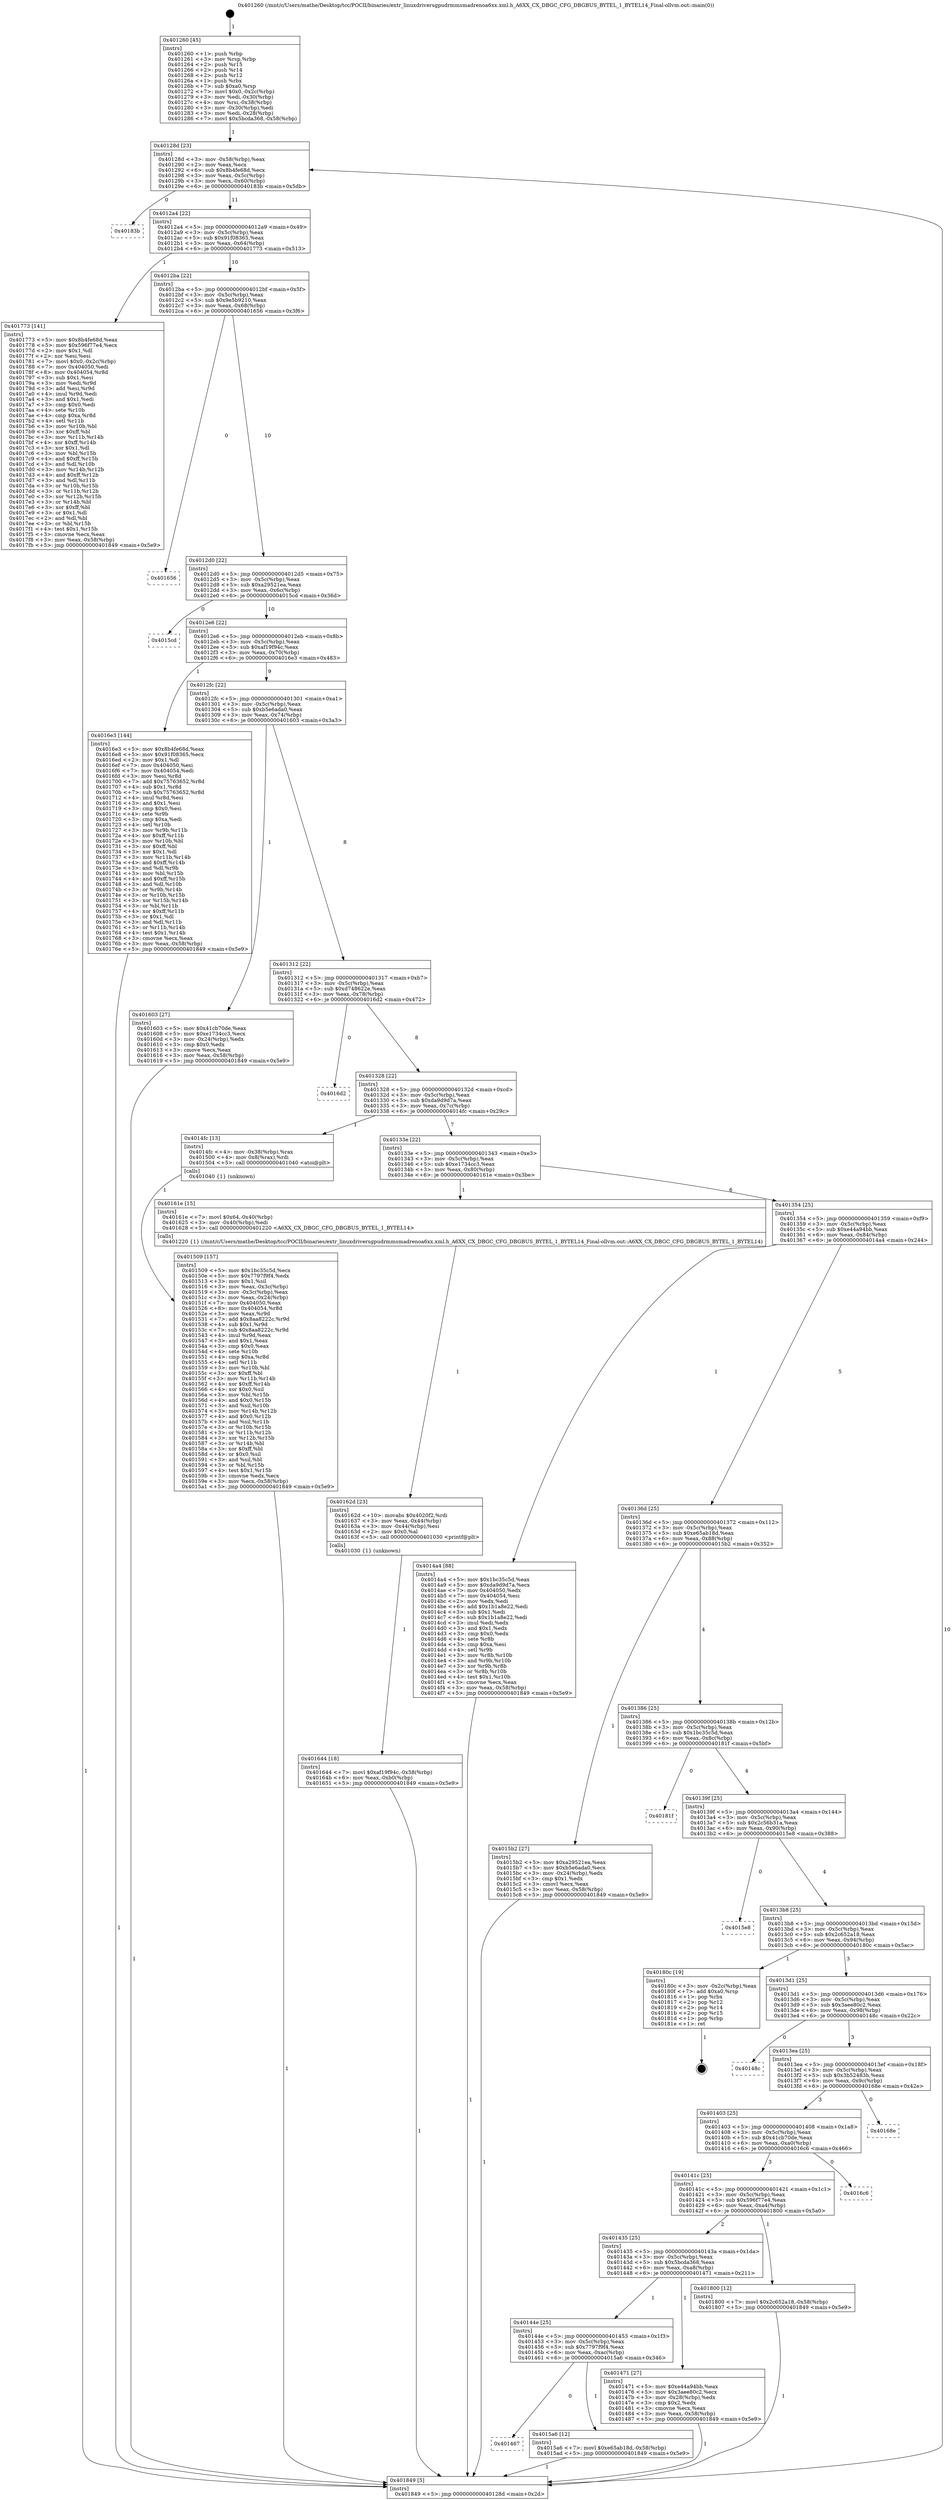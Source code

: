 digraph "0x401260" {
  label = "0x401260 (/mnt/c/Users/mathe/Desktop/tcc/POCII/binaries/extr_linuxdriversgpudrmmsmadrenoa6xx.xml.h_A6XX_CX_DBGC_CFG_DBGBUS_BYTEL_1_BYTEL14_Final-ollvm.out::main(0))"
  labelloc = "t"
  node[shape=record]

  Entry [label="",width=0.3,height=0.3,shape=circle,fillcolor=black,style=filled]
  "0x40128d" [label="{
     0x40128d [23]\l
     | [instrs]\l
     &nbsp;&nbsp;0x40128d \<+3\>: mov -0x58(%rbp),%eax\l
     &nbsp;&nbsp;0x401290 \<+2\>: mov %eax,%ecx\l
     &nbsp;&nbsp;0x401292 \<+6\>: sub $0x8b4fe68d,%ecx\l
     &nbsp;&nbsp;0x401298 \<+3\>: mov %eax,-0x5c(%rbp)\l
     &nbsp;&nbsp;0x40129b \<+3\>: mov %ecx,-0x60(%rbp)\l
     &nbsp;&nbsp;0x40129e \<+6\>: je 000000000040183b \<main+0x5db\>\l
  }"]
  "0x40183b" [label="{
     0x40183b\l
  }", style=dashed]
  "0x4012a4" [label="{
     0x4012a4 [22]\l
     | [instrs]\l
     &nbsp;&nbsp;0x4012a4 \<+5\>: jmp 00000000004012a9 \<main+0x49\>\l
     &nbsp;&nbsp;0x4012a9 \<+3\>: mov -0x5c(%rbp),%eax\l
     &nbsp;&nbsp;0x4012ac \<+5\>: sub $0x91f08365,%eax\l
     &nbsp;&nbsp;0x4012b1 \<+3\>: mov %eax,-0x64(%rbp)\l
     &nbsp;&nbsp;0x4012b4 \<+6\>: je 0000000000401773 \<main+0x513\>\l
  }"]
  Exit [label="",width=0.3,height=0.3,shape=circle,fillcolor=black,style=filled,peripheries=2]
  "0x401773" [label="{
     0x401773 [141]\l
     | [instrs]\l
     &nbsp;&nbsp;0x401773 \<+5\>: mov $0x8b4fe68d,%eax\l
     &nbsp;&nbsp;0x401778 \<+5\>: mov $0x596f77e4,%ecx\l
     &nbsp;&nbsp;0x40177d \<+2\>: mov $0x1,%dl\l
     &nbsp;&nbsp;0x40177f \<+2\>: xor %esi,%esi\l
     &nbsp;&nbsp;0x401781 \<+7\>: movl $0x0,-0x2c(%rbp)\l
     &nbsp;&nbsp;0x401788 \<+7\>: mov 0x404050,%edi\l
     &nbsp;&nbsp;0x40178f \<+8\>: mov 0x404054,%r8d\l
     &nbsp;&nbsp;0x401797 \<+3\>: sub $0x1,%esi\l
     &nbsp;&nbsp;0x40179a \<+3\>: mov %edi,%r9d\l
     &nbsp;&nbsp;0x40179d \<+3\>: add %esi,%r9d\l
     &nbsp;&nbsp;0x4017a0 \<+4\>: imul %r9d,%edi\l
     &nbsp;&nbsp;0x4017a4 \<+3\>: and $0x1,%edi\l
     &nbsp;&nbsp;0x4017a7 \<+3\>: cmp $0x0,%edi\l
     &nbsp;&nbsp;0x4017aa \<+4\>: sete %r10b\l
     &nbsp;&nbsp;0x4017ae \<+4\>: cmp $0xa,%r8d\l
     &nbsp;&nbsp;0x4017b2 \<+4\>: setl %r11b\l
     &nbsp;&nbsp;0x4017b6 \<+3\>: mov %r10b,%bl\l
     &nbsp;&nbsp;0x4017b9 \<+3\>: xor $0xff,%bl\l
     &nbsp;&nbsp;0x4017bc \<+3\>: mov %r11b,%r14b\l
     &nbsp;&nbsp;0x4017bf \<+4\>: xor $0xff,%r14b\l
     &nbsp;&nbsp;0x4017c3 \<+3\>: xor $0x1,%dl\l
     &nbsp;&nbsp;0x4017c6 \<+3\>: mov %bl,%r15b\l
     &nbsp;&nbsp;0x4017c9 \<+4\>: and $0xff,%r15b\l
     &nbsp;&nbsp;0x4017cd \<+3\>: and %dl,%r10b\l
     &nbsp;&nbsp;0x4017d0 \<+3\>: mov %r14b,%r12b\l
     &nbsp;&nbsp;0x4017d3 \<+4\>: and $0xff,%r12b\l
     &nbsp;&nbsp;0x4017d7 \<+3\>: and %dl,%r11b\l
     &nbsp;&nbsp;0x4017da \<+3\>: or %r10b,%r15b\l
     &nbsp;&nbsp;0x4017dd \<+3\>: or %r11b,%r12b\l
     &nbsp;&nbsp;0x4017e0 \<+3\>: xor %r12b,%r15b\l
     &nbsp;&nbsp;0x4017e3 \<+3\>: or %r14b,%bl\l
     &nbsp;&nbsp;0x4017e6 \<+3\>: xor $0xff,%bl\l
     &nbsp;&nbsp;0x4017e9 \<+3\>: or $0x1,%dl\l
     &nbsp;&nbsp;0x4017ec \<+2\>: and %dl,%bl\l
     &nbsp;&nbsp;0x4017ee \<+3\>: or %bl,%r15b\l
     &nbsp;&nbsp;0x4017f1 \<+4\>: test $0x1,%r15b\l
     &nbsp;&nbsp;0x4017f5 \<+3\>: cmovne %ecx,%eax\l
     &nbsp;&nbsp;0x4017f8 \<+3\>: mov %eax,-0x58(%rbp)\l
     &nbsp;&nbsp;0x4017fb \<+5\>: jmp 0000000000401849 \<main+0x5e9\>\l
  }"]
  "0x4012ba" [label="{
     0x4012ba [22]\l
     | [instrs]\l
     &nbsp;&nbsp;0x4012ba \<+5\>: jmp 00000000004012bf \<main+0x5f\>\l
     &nbsp;&nbsp;0x4012bf \<+3\>: mov -0x5c(%rbp),%eax\l
     &nbsp;&nbsp;0x4012c2 \<+5\>: sub $0x9e5b9210,%eax\l
     &nbsp;&nbsp;0x4012c7 \<+3\>: mov %eax,-0x68(%rbp)\l
     &nbsp;&nbsp;0x4012ca \<+6\>: je 0000000000401656 \<main+0x3f6\>\l
  }"]
  "0x401644" [label="{
     0x401644 [18]\l
     | [instrs]\l
     &nbsp;&nbsp;0x401644 \<+7\>: movl $0xaf19f94c,-0x58(%rbp)\l
     &nbsp;&nbsp;0x40164b \<+6\>: mov %eax,-0xb0(%rbp)\l
     &nbsp;&nbsp;0x401651 \<+5\>: jmp 0000000000401849 \<main+0x5e9\>\l
  }"]
  "0x401656" [label="{
     0x401656\l
  }", style=dashed]
  "0x4012d0" [label="{
     0x4012d0 [22]\l
     | [instrs]\l
     &nbsp;&nbsp;0x4012d0 \<+5\>: jmp 00000000004012d5 \<main+0x75\>\l
     &nbsp;&nbsp;0x4012d5 \<+3\>: mov -0x5c(%rbp),%eax\l
     &nbsp;&nbsp;0x4012d8 \<+5\>: sub $0xa29521ea,%eax\l
     &nbsp;&nbsp;0x4012dd \<+3\>: mov %eax,-0x6c(%rbp)\l
     &nbsp;&nbsp;0x4012e0 \<+6\>: je 00000000004015cd \<main+0x36d\>\l
  }"]
  "0x40162d" [label="{
     0x40162d [23]\l
     | [instrs]\l
     &nbsp;&nbsp;0x40162d \<+10\>: movabs $0x4020f2,%rdi\l
     &nbsp;&nbsp;0x401637 \<+3\>: mov %eax,-0x44(%rbp)\l
     &nbsp;&nbsp;0x40163a \<+3\>: mov -0x44(%rbp),%esi\l
     &nbsp;&nbsp;0x40163d \<+2\>: mov $0x0,%al\l
     &nbsp;&nbsp;0x40163f \<+5\>: call 0000000000401030 \<printf@plt\>\l
     | [calls]\l
     &nbsp;&nbsp;0x401030 \{1\} (unknown)\l
  }"]
  "0x4015cd" [label="{
     0x4015cd\l
  }", style=dashed]
  "0x4012e6" [label="{
     0x4012e6 [22]\l
     | [instrs]\l
     &nbsp;&nbsp;0x4012e6 \<+5\>: jmp 00000000004012eb \<main+0x8b\>\l
     &nbsp;&nbsp;0x4012eb \<+3\>: mov -0x5c(%rbp),%eax\l
     &nbsp;&nbsp;0x4012ee \<+5\>: sub $0xaf19f94c,%eax\l
     &nbsp;&nbsp;0x4012f3 \<+3\>: mov %eax,-0x70(%rbp)\l
     &nbsp;&nbsp;0x4012f6 \<+6\>: je 00000000004016e3 \<main+0x483\>\l
  }"]
  "0x401467" [label="{
     0x401467\l
  }", style=dashed]
  "0x4016e3" [label="{
     0x4016e3 [144]\l
     | [instrs]\l
     &nbsp;&nbsp;0x4016e3 \<+5\>: mov $0x8b4fe68d,%eax\l
     &nbsp;&nbsp;0x4016e8 \<+5\>: mov $0x91f08365,%ecx\l
     &nbsp;&nbsp;0x4016ed \<+2\>: mov $0x1,%dl\l
     &nbsp;&nbsp;0x4016ef \<+7\>: mov 0x404050,%esi\l
     &nbsp;&nbsp;0x4016f6 \<+7\>: mov 0x404054,%edi\l
     &nbsp;&nbsp;0x4016fd \<+3\>: mov %esi,%r8d\l
     &nbsp;&nbsp;0x401700 \<+7\>: add $0x75763652,%r8d\l
     &nbsp;&nbsp;0x401707 \<+4\>: sub $0x1,%r8d\l
     &nbsp;&nbsp;0x40170b \<+7\>: sub $0x75763652,%r8d\l
     &nbsp;&nbsp;0x401712 \<+4\>: imul %r8d,%esi\l
     &nbsp;&nbsp;0x401716 \<+3\>: and $0x1,%esi\l
     &nbsp;&nbsp;0x401719 \<+3\>: cmp $0x0,%esi\l
     &nbsp;&nbsp;0x40171c \<+4\>: sete %r9b\l
     &nbsp;&nbsp;0x401720 \<+3\>: cmp $0xa,%edi\l
     &nbsp;&nbsp;0x401723 \<+4\>: setl %r10b\l
     &nbsp;&nbsp;0x401727 \<+3\>: mov %r9b,%r11b\l
     &nbsp;&nbsp;0x40172a \<+4\>: xor $0xff,%r11b\l
     &nbsp;&nbsp;0x40172e \<+3\>: mov %r10b,%bl\l
     &nbsp;&nbsp;0x401731 \<+3\>: xor $0xff,%bl\l
     &nbsp;&nbsp;0x401734 \<+3\>: xor $0x1,%dl\l
     &nbsp;&nbsp;0x401737 \<+3\>: mov %r11b,%r14b\l
     &nbsp;&nbsp;0x40173a \<+4\>: and $0xff,%r14b\l
     &nbsp;&nbsp;0x40173e \<+3\>: and %dl,%r9b\l
     &nbsp;&nbsp;0x401741 \<+3\>: mov %bl,%r15b\l
     &nbsp;&nbsp;0x401744 \<+4\>: and $0xff,%r15b\l
     &nbsp;&nbsp;0x401748 \<+3\>: and %dl,%r10b\l
     &nbsp;&nbsp;0x40174b \<+3\>: or %r9b,%r14b\l
     &nbsp;&nbsp;0x40174e \<+3\>: or %r10b,%r15b\l
     &nbsp;&nbsp;0x401751 \<+3\>: xor %r15b,%r14b\l
     &nbsp;&nbsp;0x401754 \<+3\>: or %bl,%r11b\l
     &nbsp;&nbsp;0x401757 \<+4\>: xor $0xff,%r11b\l
     &nbsp;&nbsp;0x40175b \<+3\>: or $0x1,%dl\l
     &nbsp;&nbsp;0x40175e \<+3\>: and %dl,%r11b\l
     &nbsp;&nbsp;0x401761 \<+3\>: or %r11b,%r14b\l
     &nbsp;&nbsp;0x401764 \<+4\>: test $0x1,%r14b\l
     &nbsp;&nbsp;0x401768 \<+3\>: cmovne %ecx,%eax\l
     &nbsp;&nbsp;0x40176b \<+3\>: mov %eax,-0x58(%rbp)\l
     &nbsp;&nbsp;0x40176e \<+5\>: jmp 0000000000401849 \<main+0x5e9\>\l
  }"]
  "0x4012fc" [label="{
     0x4012fc [22]\l
     | [instrs]\l
     &nbsp;&nbsp;0x4012fc \<+5\>: jmp 0000000000401301 \<main+0xa1\>\l
     &nbsp;&nbsp;0x401301 \<+3\>: mov -0x5c(%rbp),%eax\l
     &nbsp;&nbsp;0x401304 \<+5\>: sub $0xb5e6ada0,%eax\l
     &nbsp;&nbsp;0x401309 \<+3\>: mov %eax,-0x74(%rbp)\l
     &nbsp;&nbsp;0x40130c \<+6\>: je 0000000000401603 \<main+0x3a3\>\l
  }"]
  "0x4015a6" [label="{
     0x4015a6 [12]\l
     | [instrs]\l
     &nbsp;&nbsp;0x4015a6 \<+7\>: movl $0xe65ab18d,-0x58(%rbp)\l
     &nbsp;&nbsp;0x4015ad \<+5\>: jmp 0000000000401849 \<main+0x5e9\>\l
  }"]
  "0x401603" [label="{
     0x401603 [27]\l
     | [instrs]\l
     &nbsp;&nbsp;0x401603 \<+5\>: mov $0x41cb70de,%eax\l
     &nbsp;&nbsp;0x401608 \<+5\>: mov $0xe1734cc3,%ecx\l
     &nbsp;&nbsp;0x40160d \<+3\>: mov -0x24(%rbp),%edx\l
     &nbsp;&nbsp;0x401610 \<+3\>: cmp $0x0,%edx\l
     &nbsp;&nbsp;0x401613 \<+3\>: cmove %ecx,%eax\l
     &nbsp;&nbsp;0x401616 \<+3\>: mov %eax,-0x58(%rbp)\l
     &nbsp;&nbsp;0x401619 \<+5\>: jmp 0000000000401849 \<main+0x5e9\>\l
  }"]
  "0x401312" [label="{
     0x401312 [22]\l
     | [instrs]\l
     &nbsp;&nbsp;0x401312 \<+5\>: jmp 0000000000401317 \<main+0xb7\>\l
     &nbsp;&nbsp;0x401317 \<+3\>: mov -0x5c(%rbp),%eax\l
     &nbsp;&nbsp;0x40131a \<+5\>: sub $0xd748622e,%eax\l
     &nbsp;&nbsp;0x40131f \<+3\>: mov %eax,-0x78(%rbp)\l
     &nbsp;&nbsp;0x401322 \<+6\>: je 00000000004016d2 \<main+0x472\>\l
  }"]
  "0x401509" [label="{
     0x401509 [157]\l
     | [instrs]\l
     &nbsp;&nbsp;0x401509 \<+5\>: mov $0x1bc35c5d,%ecx\l
     &nbsp;&nbsp;0x40150e \<+5\>: mov $0x7797f9f4,%edx\l
     &nbsp;&nbsp;0x401513 \<+3\>: mov $0x1,%sil\l
     &nbsp;&nbsp;0x401516 \<+3\>: mov %eax,-0x3c(%rbp)\l
     &nbsp;&nbsp;0x401519 \<+3\>: mov -0x3c(%rbp),%eax\l
     &nbsp;&nbsp;0x40151c \<+3\>: mov %eax,-0x24(%rbp)\l
     &nbsp;&nbsp;0x40151f \<+7\>: mov 0x404050,%eax\l
     &nbsp;&nbsp;0x401526 \<+8\>: mov 0x404054,%r8d\l
     &nbsp;&nbsp;0x40152e \<+3\>: mov %eax,%r9d\l
     &nbsp;&nbsp;0x401531 \<+7\>: add $0x8aa8222c,%r9d\l
     &nbsp;&nbsp;0x401538 \<+4\>: sub $0x1,%r9d\l
     &nbsp;&nbsp;0x40153c \<+7\>: sub $0x8aa8222c,%r9d\l
     &nbsp;&nbsp;0x401543 \<+4\>: imul %r9d,%eax\l
     &nbsp;&nbsp;0x401547 \<+3\>: and $0x1,%eax\l
     &nbsp;&nbsp;0x40154a \<+3\>: cmp $0x0,%eax\l
     &nbsp;&nbsp;0x40154d \<+4\>: sete %r10b\l
     &nbsp;&nbsp;0x401551 \<+4\>: cmp $0xa,%r8d\l
     &nbsp;&nbsp;0x401555 \<+4\>: setl %r11b\l
     &nbsp;&nbsp;0x401559 \<+3\>: mov %r10b,%bl\l
     &nbsp;&nbsp;0x40155c \<+3\>: xor $0xff,%bl\l
     &nbsp;&nbsp;0x40155f \<+3\>: mov %r11b,%r14b\l
     &nbsp;&nbsp;0x401562 \<+4\>: xor $0xff,%r14b\l
     &nbsp;&nbsp;0x401566 \<+4\>: xor $0x0,%sil\l
     &nbsp;&nbsp;0x40156a \<+3\>: mov %bl,%r15b\l
     &nbsp;&nbsp;0x40156d \<+4\>: and $0x0,%r15b\l
     &nbsp;&nbsp;0x401571 \<+3\>: and %sil,%r10b\l
     &nbsp;&nbsp;0x401574 \<+3\>: mov %r14b,%r12b\l
     &nbsp;&nbsp;0x401577 \<+4\>: and $0x0,%r12b\l
     &nbsp;&nbsp;0x40157b \<+3\>: and %sil,%r11b\l
     &nbsp;&nbsp;0x40157e \<+3\>: or %r10b,%r15b\l
     &nbsp;&nbsp;0x401581 \<+3\>: or %r11b,%r12b\l
     &nbsp;&nbsp;0x401584 \<+3\>: xor %r12b,%r15b\l
     &nbsp;&nbsp;0x401587 \<+3\>: or %r14b,%bl\l
     &nbsp;&nbsp;0x40158a \<+3\>: xor $0xff,%bl\l
     &nbsp;&nbsp;0x40158d \<+4\>: or $0x0,%sil\l
     &nbsp;&nbsp;0x401591 \<+3\>: and %sil,%bl\l
     &nbsp;&nbsp;0x401594 \<+3\>: or %bl,%r15b\l
     &nbsp;&nbsp;0x401597 \<+4\>: test $0x1,%r15b\l
     &nbsp;&nbsp;0x40159b \<+3\>: cmovne %edx,%ecx\l
     &nbsp;&nbsp;0x40159e \<+3\>: mov %ecx,-0x58(%rbp)\l
     &nbsp;&nbsp;0x4015a1 \<+5\>: jmp 0000000000401849 \<main+0x5e9\>\l
  }"]
  "0x4016d2" [label="{
     0x4016d2\l
  }", style=dashed]
  "0x401328" [label="{
     0x401328 [22]\l
     | [instrs]\l
     &nbsp;&nbsp;0x401328 \<+5\>: jmp 000000000040132d \<main+0xcd\>\l
     &nbsp;&nbsp;0x40132d \<+3\>: mov -0x5c(%rbp),%eax\l
     &nbsp;&nbsp;0x401330 \<+5\>: sub $0xda9d9d7a,%eax\l
     &nbsp;&nbsp;0x401335 \<+3\>: mov %eax,-0x7c(%rbp)\l
     &nbsp;&nbsp;0x401338 \<+6\>: je 00000000004014fc \<main+0x29c\>\l
  }"]
  "0x401260" [label="{
     0x401260 [45]\l
     | [instrs]\l
     &nbsp;&nbsp;0x401260 \<+1\>: push %rbp\l
     &nbsp;&nbsp;0x401261 \<+3\>: mov %rsp,%rbp\l
     &nbsp;&nbsp;0x401264 \<+2\>: push %r15\l
     &nbsp;&nbsp;0x401266 \<+2\>: push %r14\l
     &nbsp;&nbsp;0x401268 \<+2\>: push %r12\l
     &nbsp;&nbsp;0x40126a \<+1\>: push %rbx\l
     &nbsp;&nbsp;0x40126b \<+7\>: sub $0xa0,%rsp\l
     &nbsp;&nbsp;0x401272 \<+7\>: movl $0x0,-0x2c(%rbp)\l
     &nbsp;&nbsp;0x401279 \<+3\>: mov %edi,-0x30(%rbp)\l
     &nbsp;&nbsp;0x40127c \<+4\>: mov %rsi,-0x38(%rbp)\l
     &nbsp;&nbsp;0x401280 \<+3\>: mov -0x30(%rbp),%edi\l
     &nbsp;&nbsp;0x401283 \<+3\>: mov %edi,-0x28(%rbp)\l
     &nbsp;&nbsp;0x401286 \<+7\>: movl $0x5bcda368,-0x58(%rbp)\l
  }"]
  "0x4014fc" [label="{
     0x4014fc [13]\l
     | [instrs]\l
     &nbsp;&nbsp;0x4014fc \<+4\>: mov -0x38(%rbp),%rax\l
     &nbsp;&nbsp;0x401500 \<+4\>: mov 0x8(%rax),%rdi\l
     &nbsp;&nbsp;0x401504 \<+5\>: call 0000000000401040 \<atoi@plt\>\l
     | [calls]\l
     &nbsp;&nbsp;0x401040 \{1\} (unknown)\l
  }"]
  "0x40133e" [label="{
     0x40133e [22]\l
     | [instrs]\l
     &nbsp;&nbsp;0x40133e \<+5\>: jmp 0000000000401343 \<main+0xe3\>\l
     &nbsp;&nbsp;0x401343 \<+3\>: mov -0x5c(%rbp),%eax\l
     &nbsp;&nbsp;0x401346 \<+5\>: sub $0xe1734cc3,%eax\l
     &nbsp;&nbsp;0x40134b \<+3\>: mov %eax,-0x80(%rbp)\l
     &nbsp;&nbsp;0x40134e \<+6\>: je 000000000040161e \<main+0x3be\>\l
  }"]
  "0x401849" [label="{
     0x401849 [5]\l
     | [instrs]\l
     &nbsp;&nbsp;0x401849 \<+5\>: jmp 000000000040128d \<main+0x2d\>\l
  }"]
  "0x40161e" [label="{
     0x40161e [15]\l
     | [instrs]\l
     &nbsp;&nbsp;0x40161e \<+7\>: movl $0x64,-0x40(%rbp)\l
     &nbsp;&nbsp;0x401625 \<+3\>: mov -0x40(%rbp),%edi\l
     &nbsp;&nbsp;0x401628 \<+5\>: call 0000000000401220 \<A6XX_CX_DBGC_CFG_DBGBUS_BYTEL_1_BYTEL14\>\l
     | [calls]\l
     &nbsp;&nbsp;0x401220 \{1\} (/mnt/c/Users/mathe/Desktop/tcc/POCII/binaries/extr_linuxdriversgpudrmmsmadrenoa6xx.xml.h_A6XX_CX_DBGC_CFG_DBGBUS_BYTEL_1_BYTEL14_Final-ollvm.out::A6XX_CX_DBGC_CFG_DBGBUS_BYTEL_1_BYTEL14)\l
  }"]
  "0x401354" [label="{
     0x401354 [25]\l
     | [instrs]\l
     &nbsp;&nbsp;0x401354 \<+5\>: jmp 0000000000401359 \<main+0xf9\>\l
     &nbsp;&nbsp;0x401359 \<+3\>: mov -0x5c(%rbp),%eax\l
     &nbsp;&nbsp;0x40135c \<+5\>: sub $0xe44a94bb,%eax\l
     &nbsp;&nbsp;0x401361 \<+6\>: mov %eax,-0x84(%rbp)\l
     &nbsp;&nbsp;0x401367 \<+6\>: je 00000000004014a4 \<main+0x244\>\l
  }"]
  "0x40144e" [label="{
     0x40144e [25]\l
     | [instrs]\l
     &nbsp;&nbsp;0x40144e \<+5\>: jmp 0000000000401453 \<main+0x1f3\>\l
     &nbsp;&nbsp;0x401453 \<+3\>: mov -0x5c(%rbp),%eax\l
     &nbsp;&nbsp;0x401456 \<+5\>: sub $0x7797f9f4,%eax\l
     &nbsp;&nbsp;0x40145b \<+6\>: mov %eax,-0xac(%rbp)\l
     &nbsp;&nbsp;0x401461 \<+6\>: je 00000000004015a6 \<main+0x346\>\l
  }"]
  "0x4014a4" [label="{
     0x4014a4 [88]\l
     | [instrs]\l
     &nbsp;&nbsp;0x4014a4 \<+5\>: mov $0x1bc35c5d,%eax\l
     &nbsp;&nbsp;0x4014a9 \<+5\>: mov $0xda9d9d7a,%ecx\l
     &nbsp;&nbsp;0x4014ae \<+7\>: mov 0x404050,%edx\l
     &nbsp;&nbsp;0x4014b5 \<+7\>: mov 0x404054,%esi\l
     &nbsp;&nbsp;0x4014bc \<+2\>: mov %edx,%edi\l
     &nbsp;&nbsp;0x4014be \<+6\>: add $0x1b1a8e22,%edi\l
     &nbsp;&nbsp;0x4014c4 \<+3\>: sub $0x1,%edi\l
     &nbsp;&nbsp;0x4014c7 \<+6\>: sub $0x1b1a8e22,%edi\l
     &nbsp;&nbsp;0x4014cd \<+3\>: imul %edi,%edx\l
     &nbsp;&nbsp;0x4014d0 \<+3\>: and $0x1,%edx\l
     &nbsp;&nbsp;0x4014d3 \<+3\>: cmp $0x0,%edx\l
     &nbsp;&nbsp;0x4014d6 \<+4\>: sete %r8b\l
     &nbsp;&nbsp;0x4014da \<+3\>: cmp $0xa,%esi\l
     &nbsp;&nbsp;0x4014dd \<+4\>: setl %r9b\l
     &nbsp;&nbsp;0x4014e1 \<+3\>: mov %r8b,%r10b\l
     &nbsp;&nbsp;0x4014e4 \<+3\>: and %r9b,%r10b\l
     &nbsp;&nbsp;0x4014e7 \<+3\>: xor %r9b,%r8b\l
     &nbsp;&nbsp;0x4014ea \<+3\>: or %r8b,%r10b\l
     &nbsp;&nbsp;0x4014ed \<+4\>: test $0x1,%r10b\l
     &nbsp;&nbsp;0x4014f1 \<+3\>: cmovne %ecx,%eax\l
     &nbsp;&nbsp;0x4014f4 \<+3\>: mov %eax,-0x58(%rbp)\l
     &nbsp;&nbsp;0x4014f7 \<+5\>: jmp 0000000000401849 \<main+0x5e9\>\l
  }"]
  "0x40136d" [label="{
     0x40136d [25]\l
     | [instrs]\l
     &nbsp;&nbsp;0x40136d \<+5\>: jmp 0000000000401372 \<main+0x112\>\l
     &nbsp;&nbsp;0x401372 \<+3\>: mov -0x5c(%rbp),%eax\l
     &nbsp;&nbsp;0x401375 \<+5\>: sub $0xe65ab18d,%eax\l
     &nbsp;&nbsp;0x40137a \<+6\>: mov %eax,-0x88(%rbp)\l
     &nbsp;&nbsp;0x401380 \<+6\>: je 00000000004015b2 \<main+0x352\>\l
  }"]
  "0x401471" [label="{
     0x401471 [27]\l
     | [instrs]\l
     &nbsp;&nbsp;0x401471 \<+5\>: mov $0xe44a94bb,%eax\l
     &nbsp;&nbsp;0x401476 \<+5\>: mov $0x3aee80c2,%ecx\l
     &nbsp;&nbsp;0x40147b \<+3\>: mov -0x28(%rbp),%edx\l
     &nbsp;&nbsp;0x40147e \<+3\>: cmp $0x2,%edx\l
     &nbsp;&nbsp;0x401481 \<+3\>: cmovne %ecx,%eax\l
     &nbsp;&nbsp;0x401484 \<+3\>: mov %eax,-0x58(%rbp)\l
     &nbsp;&nbsp;0x401487 \<+5\>: jmp 0000000000401849 \<main+0x5e9\>\l
  }"]
  "0x4015b2" [label="{
     0x4015b2 [27]\l
     | [instrs]\l
     &nbsp;&nbsp;0x4015b2 \<+5\>: mov $0xa29521ea,%eax\l
     &nbsp;&nbsp;0x4015b7 \<+5\>: mov $0xb5e6ada0,%ecx\l
     &nbsp;&nbsp;0x4015bc \<+3\>: mov -0x24(%rbp),%edx\l
     &nbsp;&nbsp;0x4015bf \<+3\>: cmp $0x1,%edx\l
     &nbsp;&nbsp;0x4015c2 \<+3\>: cmovl %ecx,%eax\l
     &nbsp;&nbsp;0x4015c5 \<+3\>: mov %eax,-0x58(%rbp)\l
     &nbsp;&nbsp;0x4015c8 \<+5\>: jmp 0000000000401849 \<main+0x5e9\>\l
  }"]
  "0x401386" [label="{
     0x401386 [25]\l
     | [instrs]\l
     &nbsp;&nbsp;0x401386 \<+5\>: jmp 000000000040138b \<main+0x12b\>\l
     &nbsp;&nbsp;0x40138b \<+3\>: mov -0x5c(%rbp),%eax\l
     &nbsp;&nbsp;0x40138e \<+5\>: sub $0x1bc35c5d,%eax\l
     &nbsp;&nbsp;0x401393 \<+6\>: mov %eax,-0x8c(%rbp)\l
     &nbsp;&nbsp;0x401399 \<+6\>: je 000000000040181f \<main+0x5bf\>\l
  }"]
  "0x401435" [label="{
     0x401435 [25]\l
     | [instrs]\l
     &nbsp;&nbsp;0x401435 \<+5\>: jmp 000000000040143a \<main+0x1da\>\l
     &nbsp;&nbsp;0x40143a \<+3\>: mov -0x5c(%rbp),%eax\l
     &nbsp;&nbsp;0x40143d \<+5\>: sub $0x5bcda368,%eax\l
     &nbsp;&nbsp;0x401442 \<+6\>: mov %eax,-0xa8(%rbp)\l
     &nbsp;&nbsp;0x401448 \<+6\>: je 0000000000401471 \<main+0x211\>\l
  }"]
  "0x40181f" [label="{
     0x40181f\l
  }", style=dashed]
  "0x40139f" [label="{
     0x40139f [25]\l
     | [instrs]\l
     &nbsp;&nbsp;0x40139f \<+5\>: jmp 00000000004013a4 \<main+0x144\>\l
     &nbsp;&nbsp;0x4013a4 \<+3\>: mov -0x5c(%rbp),%eax\l
     &nbsp;&nbsp;0x4013a7 \<+5\>: sub $0x2c56b31a,%eax\l
     &nbsp;&nbsp;0x4013ac \<+6\>: mov %eax,-0x90(%rbp)\l
     &nbsp;&nbsp;0x4013b2 \<+6\>: je 00000000004015e8 \<main+0x388\>\l
  }"]
  "0x401800" [label="{
     0x401800 [12]\l
     | [instrs]\l
     &nbsp;&nbsp;0x401800 \<+7\>: movl $0x2c652a18,-0x58(%rbp)\l
     &nbsp;&nbsp;0x401807 \<+5\>: jmp 0000000000401849 \<main+0x5e9\>\l
  }"]
  "0x4015e8" [label="{
     0x4015e8\l
  }", style=dashed]
  "0x4013b8" [label="{
     0x4013b8 [25]\l
     | [instrs]\l
     &nbsp;&nbsp;0x4013b8 \<+5\>: jmp 00000000004013bd \<main+0x15d\>\l
     &nbsp;&nbsp;0x4013bd \<+3\>: mov -0x5c(%rbp),%eax\l
     &nbsp;&nbsp;0x4013c0 \<+5\>: sub $0x2c652a18,%eax\l
     &nbsp;&nbsp;0x4013c5 \<+6\>: mov %eax,-0x94(%rbp)\l
     &nbsp;&nbsp;0x4013cb \<+6\>: je 000000000040180c \<main+0x5ac\>\l
  }"]
  "0x40141c" [label="{
     0x40141c [25]\l
     | [instrs]\l
     &nbsp;&nbsp;0x40141c \<+5\>: jmp 0000000000401421 \<main+0x1c1\>\l
     &nbsp;&nbsp;0x401421 \<+3\>: mov -0x5c(%rbp),%eax\l
     &nbsp;&nbsp;0x401424 \<+5\>: sub $0x596f77e4,%eax\l
     &nbsp;&nbsp;0x401429 \<+6\>: mov %eax,-0xa4(%rbp)\l
     &nbsp;&nbsp;0x40142f \<+6\>: je 0000000000401800 \<main+0x5a0\>\l
  }"]
  "0x40180c" [label="{
     0x40180c [19]\l
     | [instrs]\l
     &nbsp;&nbsp;0x40180c \<+3\>: mov -0x2c(%rbp),%eax\l
     &nbsp;&nbsp;0x40180f \<+7\>: add $0xa0,%rsp\l
     &nbsp;&nbsp;0x401816 \<+1\>: pop %rbx\l
     &nbsp;&nbsp;0x401817 \<+2\>: pop %r12\l
     &nbsp;&nbsp;0x401819 \<+2\>: pop %r14\l
     &nbsp;&nbsp;0x40181b \<+2\>: pop %r15\l
     &nbsp;&nbsp;0x40181d \<+1\>: pop %rbp\l
     &nbsp;&nbsp;0x40181e \<+1\>: ret\l
  }"]
  "0x4013d1" [label="{
     0x4013d1 [25]\l
     | [instrs]\l
     &nbsp;&nbsp;0x4013d1 \<+5\>: jmp 00000000004013d6 \<main+0x176\>\l
     &nbsp;&nbsp;0x4013d6 \<+3\>: mov -0x5c(%rbp),%eax\l
     &nbsp;&nbsp;0x4013d9 \<+5\>: sub $0x3aee80c2,%eax\l
     &nbsp;&nbsp;0x4013de \<+6\>: mov %eax,-0x98(%rbp)\l
     &nbsp;&nbsp;0x4013e4 \<+6\>: je 000000000040148c \<main+0x22c\>\l
  }"]
  "0x4016c6" [label="{
     0x4016c6\l
  }", style=dashed]
  "0x40148c" [label="{
     0x40148c\l
  }", style=dashed]
  "0x4013ea" [label="{
     0x4013ea [25]\l
     | [instrs]\l
     &nbsp;&nbsp;0x4013ea \<+5\>: jmp 00000000004013ef \<main+0x18f\>\l
     &nbsp;&nbsp;0x4013ef \<+3\>: mov -0x5c(%rbp),%eax\l
     &nbsp;&nbsp;0x4013f2 \<+5\>: sub $0x3b52483b,%eax\l
     &nbsp;&nbsp;0x4013f7 \<+6\>: mov %eax,-0x9c(%rbp)\l
     &nbsp;&nbsp;0x4013fd \<+6\>: je 000000000040168e \<main+0x42e\>\l
  }"]
  "0x401403" [label="{
     0x401403 [25]\l
     | [instrs]\l
     &nbsp;&nbsp;0x401403 \<+5\>: jmp 0000000000401408 \<main+0x1a8\>\l
     &nbsp;&nbsp;0x401408 \<+3\>: mov -0x5c(%rbp),%eax\l
     &nbsp;&nbsp;0x40140b \<+5\>: sub $0x41cb70de,%eax\l
     &nbsp;&nbsp;0x401410 \<+6\>: mov %eax,-0xa0(%rbp)\l
     &nbsp;&nbsp;0x401416 \<+6\>: je 00000000004016c6 \<main+0x466\>\l
  }"]
  "0x40168e" [label="{
     0x40168e\l
  }", style=dashed]
  Entry -> "0x401260" [label=" 1"]
  "0x40128d" -> "0x40183b" [label=" 0"]
  "0x40128d" -> "0x4012a4" [label=" 11"]
  "0x40180c" -> Exit [label=" 1"]
  "0x4012a4" -> "0x401773" [label=" 1"]
  "0x4012a4" -> "0x4012ba" [label=" 10"]
  "0x401800" -> "0x401849" [label=" 1"]
  "0x4012ba" -> "0x401656" [label=" 0"]
  "0x4012ba" -> "0x4012d0" [label=" 10"]
  "0x401773" -> "0x401849" [label=" 1"]
  "0x4012d0" -> "0x4015cd" [label=" 0"]
  "0x4012d0" -> "0x4012e6" [label=" 10"]
  "0x4016e3" -> "0x401849" [label=" 1"]
  "0x4012e6" -> "0x4016e3" [label=" 1"]
  "0x4012e6" -> "0x4012fc" [label=" 9"]
  "0x401644" -> "0x401849" [label=" 1"]
  "0x4012fc" -> "0x401603" [label=" 1"]
  "0x4012fc" -> "0x401312" [label=" 8"]
  "0x40162d" -> "0x401644" [label=" 1"]
  "0x401312" -> "0x4016d2" [label=" 0"]
  "0x401312" -> "0x401328" [label=" 8"]
  "0x401603" -> "0x401849" [label=" 1"]
  "0x401328" -> "0x4014fc" [label=" 1"]
  "0x401328" -> "0x40133e" [label=" 7"]
  "0x4015b2" -> "0x401849" [label=" 1"]
  "0x40133e" -> "0x40161e" [label=" 1"]
  "0x40133e" -> "0x401354" [label=" 6"]
  "0x4015a6" -> "0x401849" [label=" 1"]
  "0x401354" -> "0x4014a4" [label=" 1"]
  "0x401354" -> "0x40136d" [label=" 5"]
  "0x40144e" -> "0x401467" [label=" 0"]
  "0x40136d" -> "0x4015b2" [label=" 1"]
  "0x40136d" -> "0x401386" [label=" 4"]
  "0x40144e" -> "0x4015a6" [label=" 1"]
  "0x401386" -> "0x40181f" [label=" 0"]
  "0x401386" -> "0x40139f" [label=" 4"]
  "0x401509" -> "0x401849" [label=" 1"]
  "0x40139f" -> "0x4015e8" [label=" 0"]
  "0x40139f" -> "0x4013b8" [label=" 4"]
  "0x4014fc" -> "0x401509" [label=" 1"]
  "0x4013b8" -> "0x40180c" [label=" 1"]
  "0x4013b8" -> "0x4013d1" [label=" 3"]
  "0x401849" -> "0x40128d" [label=" 10"]
  "0x4013d1" -> "0x40148c" [label=" 0"]
  "0x4013d1" -> "0x4013ea" [label=" 3"]
  "0x401260" -> "0x40128d" [label=" 1"]
  "0x4013ea" -> "0x40168e" [label=" 0"]
  "0x4013ea" -> "0x401403" [label=" 3"]
  "0x401471" -> "0x401849" [label=" 1"]
  "0x401403" -> "0x4016c6" [label=" 0"]
  "0x401403" -> "0x40141c" [label=" 3"]
  "0x4014a4" -> "0x401849" [label=" 1"]
  "0x40141c" -> "0x401800" [label=" 1"]
  "0x40141c" -> "0x401435" [label=" 2"]
  "0x40161e" -> "0x40162d" [label=" 1"]
  "0x401435" -> "0x401471" [label=" 1"]
  "0x401435" -> "0x40144e" [label=" 1"]
}
